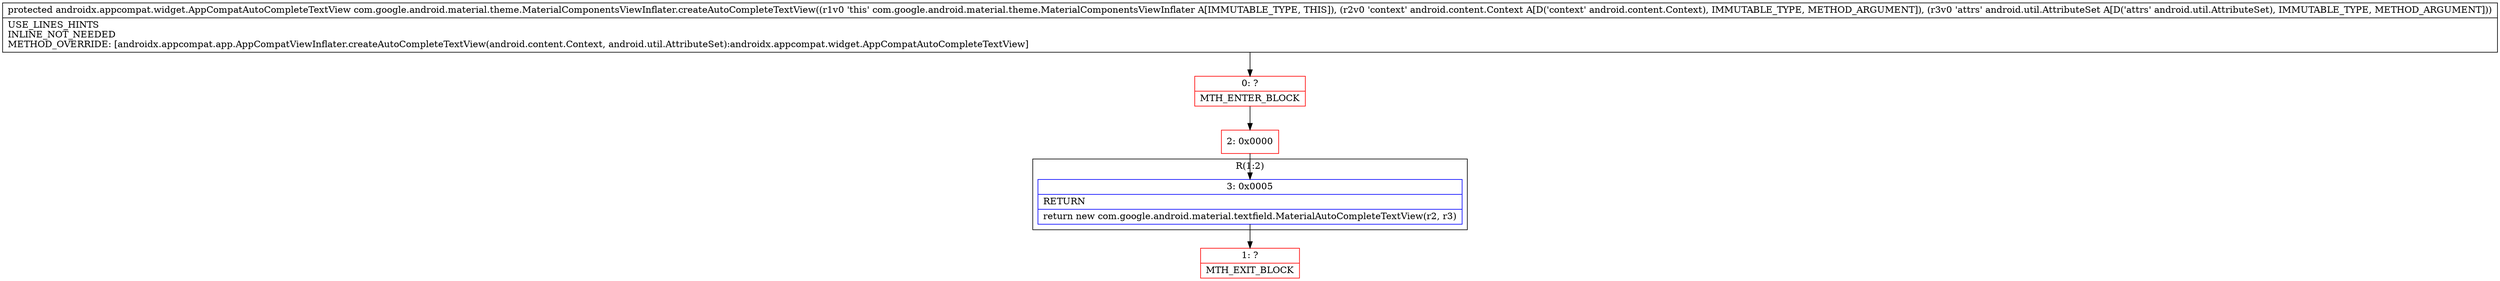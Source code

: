 digraph "CFG forcom.google.android.material.theme.MaterialComponentsViewInflater.createAutoCompleteTextView(Landroid\/content\/Context;Landroid\/util\/AttributeSet;)Landroidx\/appcompat\/widget\/AppCompatAutoCompleteTextView;" {
subgraph cluster_Region_1725274969 {
label = "R(1:2)";
node [shape=record,color=blue];
Node_3 [shape=record,label="{3\:\ 0x0005|RETURN\l|return new com.google.android.material.textfield.MaterialAutoCompleteTextView(r2, r3)\l}"];
}
Node_0 [shape=record,color=red,label="{0\:\ ?|MTH_ENTER_BLOCK\l}"];
Node_2 [shape=record,color=red,label="{2\:\ 0x0000}"];
Node_1 [shape=record,color=red,label="{1\:\ ?|MTH_EXIT_BLOCK\l}"];
MethodNode[shape=record,label="{protected androidx.appcompat.widget.AppCompatAutoCompleteTextView com.google.android.material.theme.MaterialComponentsViewInflater.createAutoCompleteTextView((r1v0 'this' com.google.android.material.theme.MaterialComponentsViewInflater A[IMMUTABLE_TYPE, THIS]), (r2v0 'context' android.content.Context A[D('context' android.content.Context), IMMUTABLE_TYPE, METHOD_ARGUMENT]), (r3v0 'attrs' android.util.AttributeSet A[D('attrs' android.util.AttributeSet), IMMUTABLE_TYPE, METHOD_ARGUMENT]))  | USE_LINES_HINTS\lINLINE_NOT_NEEDED\lMETHOD_OVERRIDE: [androidx.appcompat.app.AppCompatViewInflater.createAutoCompleteTextView(android.content.Context, android.util.AttributeSet):androidx.appcompat.widget.AppCompatAutoCompleteTextView]\l}"];
MethodNode -> Node_0;Node_3 -> Node_1;
Node_0 -> Node_2;
Node_2 -> Node_3;
}

